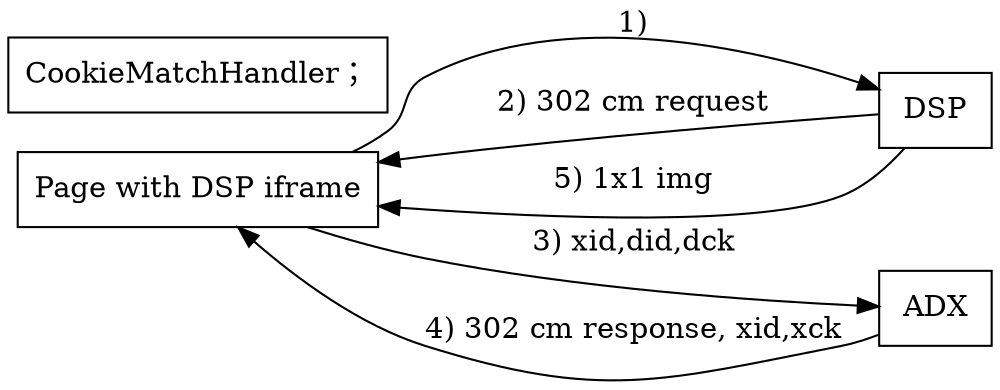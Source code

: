 digraph DSP_BID {
	node [shape="record"];
	edge [style="solid"];
	rankdir=LR;
	#edge [style="dashed"];
	Page [label="Page with DSP iframe"];
	DSP;
	ADX;

	Page->DSP [label="1)"];
	DSP->Page [label="2) 302 cm request"];
	Page->ADX [label="3) xid,did,dck"];
	ADX->Page [label="4) 302 cm response, xid,xck"];
	DSP->Page [label="5) 1x1 img"];


	CookieMatchHandler；
}

